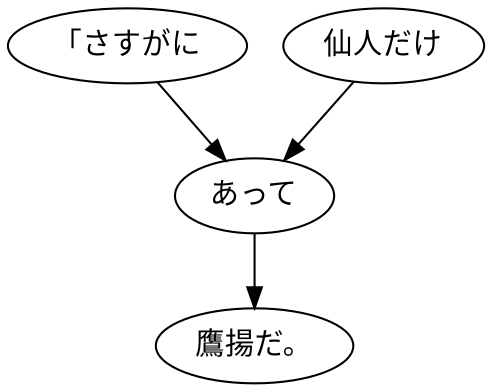 digraph graph7608 {
	node0 [label="「さすがに"];
	node1 [label="仙人だけ"];
	node2 [label="あって"];
	node3 [label="鷹揚だ。"];
	node0 -> node2;
	node1 -> node2;
	node2 -> node3;
}
